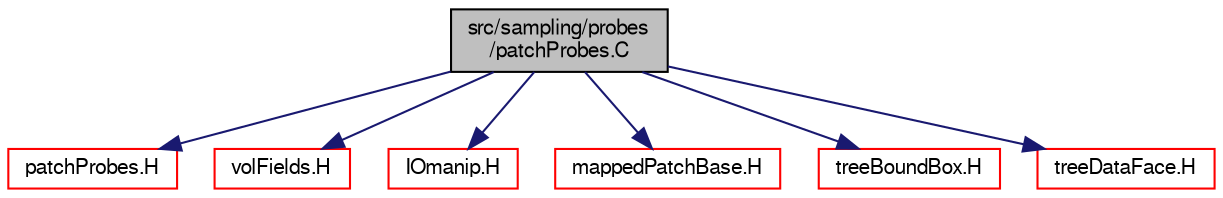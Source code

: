 digraph "src/sampling/probes/patchProbes.C"
{
  bgcolor="transparent";
  edge [fontname="FreeSans",fontsize="10",labelfontname="FreeSans",labelfontsize="10"];
  node [fontname="FreeSans",fontsize="10",shape=record];
  Node0 [label="src/sampling/probes\l/patchProbes.C",height=0.2,width=0.4,color="black", fillcolor="grey75", style="filled", fontcolor="black"];
  Node0 -> Node1 [color="midnightblue",fontsize="10",style="solid",fontname="FreeSans"];
  Node1 [label="patchProbes.H",height=0.2,width=0.4,color="red",URL="$a14576.html"];
  Node0 -> Node275 [color="midnightblue",fontsize="10",style="solid",fontname="FreeSans"];
  Node275 [label="volFields.H",height=0.2,width=0.4,color="red",URL="$a02750.html"];
  Node0 -> Node306 [color="midnightblue",fontsize="10",style="solid",fontname="FreeSans"];
  Node306 [label="IOmanip.H",height=0.2,width=0.4,color="red",URL="$a09080.html",tooltip="Istream and Ostream manipulators taking arguments. "];
  Node0 -> Node307 [color="midnightblue",fontsize="10",style="solid",fontname="FreeSans"];
  Node307 [label="mappedPatchBase.H",height=0.2,width=0.4,color="red",URL="$a07595.html"];
  Node0 -> Node315 [color="midnightblue",fontsize="10",style="solid",fontname="FreeSans"];
  Node315 [label="treeBoundBox.H",height=0.2,width=0.4,color="red",URL="$a12128.html"];
  Node0 -> Node327 [color="midnightblue",fontsize="10",style="solid",fontname="FreeSans"];
  Node327 [label="treeDataFace.H",height=0.2,width=0.4,color="red",URL="$a07556.html"];
}
